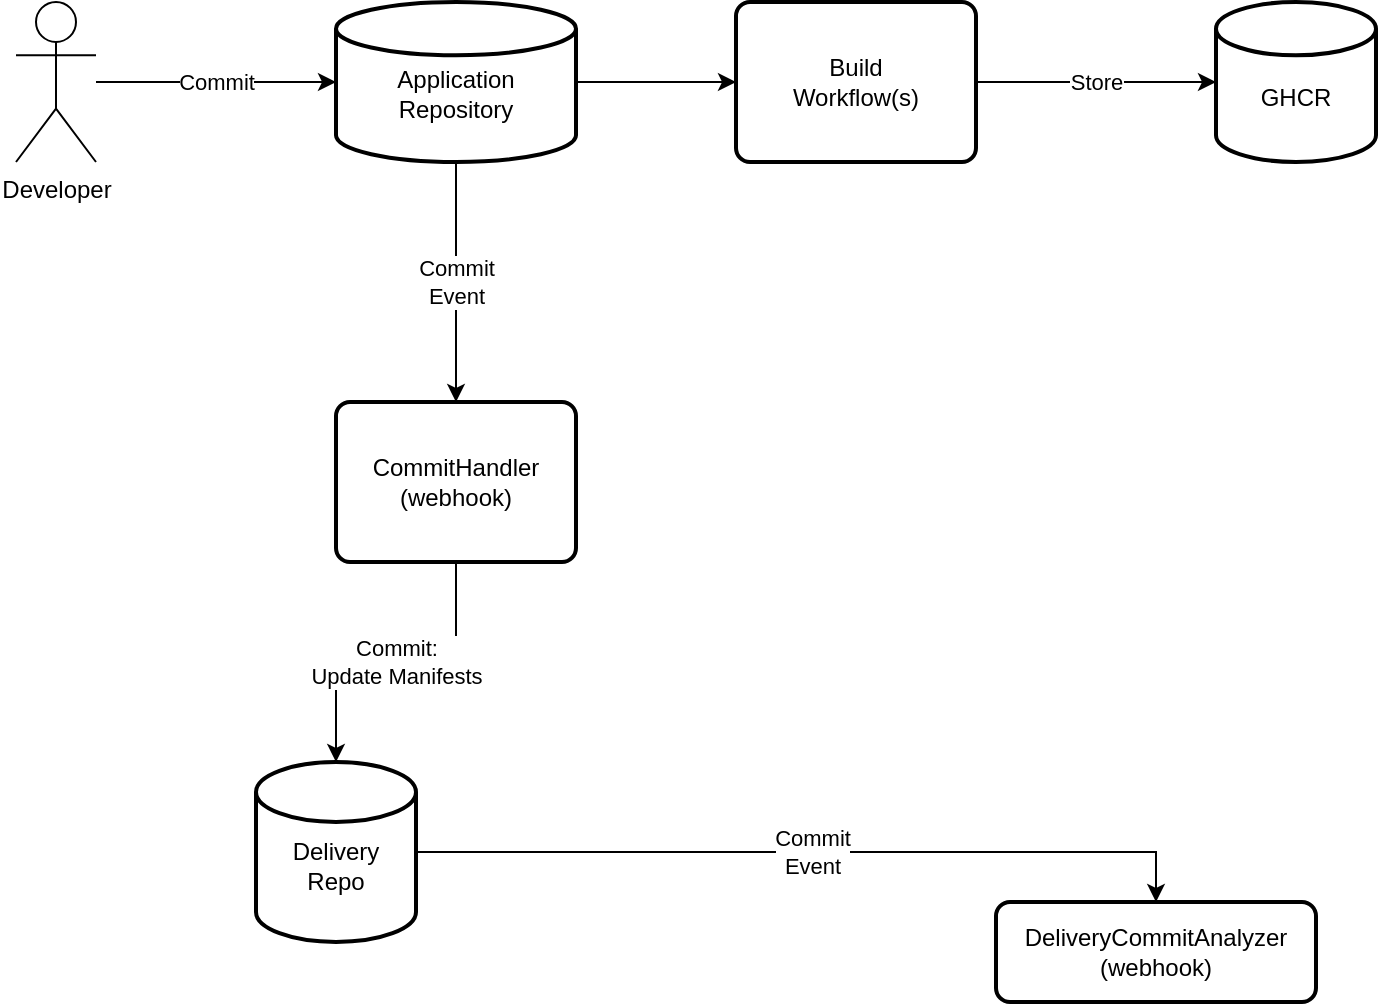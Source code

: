 <mxfile version="22.0.5" type="github">
  <diagram name="Page-1" id="2YBvvXClWsGukQMizWep">
    <mxGraphModel dx="1242" dy="821" grid="1" gridSize="10" guides="1" tooltips="1" connect="1" arrows="1" fold="1" page="1" pageScale="1" pageWidth="850" pageHeight="1100" math="0" shadow="0">
      <root>
        <mxCell id="0" />
        <mxCell id="1" parent="0" />
        <UserObject label="Build&lt;br&gt;Workflow(s)" tags="Workflow" id="FHP0eQv9WTITVZ7bon9y-3">
          <mxCell style="rounded=1;whiteSpace=wrap;html=1;absoluteArcSize=1;arcSize=14;strokeWidth=2;" parent="1" vertex="1">
            <mxGeometry x="400" y="40" width="120" height="80" as="geometry" />
          </mxCell>
        </UserObject>
        <mxCell id="FHP0eQv9WTITVZ7bon9y-4" value="CommitHandler&lt;br&gt;(webhook)" style="rounded=1;whiteSpace=wrap;html=1;absoluteArcSize=1;arcSize=14;strokeWidth=2;" parent="1" vertex="1">
          <mxGeometry x="200" y="240" width="120" height="80" as="geometry" />
        </mxCell>
        <mxCell id="FHP0eQv9WTITVZ7bon9y-23" value="Commit&lt;br&gt;Event" style="edgeStyle=orthogonalEdgeStyle;rounded=0;orthogonalLoop=1;jettySize=auto;html=1;entryX=0.5;entryY=0;entryDx=0;entryDy=0;" parent="1" source="FHP0eQv9WTITVZ7bon9y-6" target="FHP0eQv9WTITVZ7bon9y-4" edge="1">
          <mxGeometry relative="1" as="geometry" />
        </mxCell>
        <mxCell id="FHP0eQv9WTITVZ7bon9y-24" style="edgeStyle=orthogonalEdgeStyle;rounded=0;orthogonalLoop=1;jettySize=auto;html=1;entryX=0;entryY=0.5;entryDx=0;entryDy=0;" parent="1" source="FHP0eQv9WTITVZ7bon9y-6" target="FHP0eQv9WTITVZ7bon9y-3" edge="1">
          <mxGeometry relative="1" as="geometry" />
        </mxCell>
        <UserObject label="Application&lt;br&gt;Repository" tags="Repository" id="FHP0eQv9WTITVZ7bon9y-6">
          <mxCell style="strokeWidth=2;html=1;shape=mxgraph.flowchart.database;whiteSpace=wrap;spacingTop=12;" parent="1" vertex="1">
            <mxGeometry x="200" y="40" width="120" height="80" as="geometry" />
          </mxCell>
        </UserObject>
        <mxCell id="FHP0eQv9WTITVZ7bon9y-27" value="Commit&lt;br&gt;Event" style="edgeStyle=orthogonalEdgeStyle;rounded=0;orthogonalLoop=1;jettySize=auto;html=1;entryX=0.5;entryY=1;entryDx=0;entryDy=0;" parent="1" source="FHP0eQv9WTITVZ7bon9y-8" target="FHP0eQv9WTITVZ7bon9y-26" edge="1">
          <mxGeometry relative="1" as="geometry" />
        </mxCell>
        <mxCell id="FHP0eQv9WTITVZ7bon9y-8" value="&lt;br&gt;Delivery&lt;br&gt;Repo" style="strokeWidth=2;html=1;shape=mxgraph.flowchart.database;whiteSpace=wrap;" parent="1" vertex="1">
          <mxGeometry x="160" y="420" width="80" height="90" as="geometry" />
        </mxCell>
        <mxCell id="FHP0eQv9WTITVZ7bon9y-9" value="Developer" style="shape=umlActor;verticalLabelPosition=bottom;verticalAlign=top;html=1;outlineConnect=0;" parent="1" vertex="1">
          <mxGeometry x="40" y="40" width="40" height="80" as="geometry" />
        </mxCell>
        <UserObject label="&lt;br&gt;GHCR" tags="Registry" id="FHP0eQv9WTITVZ7bon9y-14">
          <mxCell style="strokeWidth=2;html=1;shape=mxgraph.flowchart.database;whiteSpace=wrap;" parent="1" vertex="1">
            <mxGeometry x="640" y="40" width="80" height="80" as="geometry" />
          </mxCell>
        </UserObject>
        <mxCell id="FHP0eQv9WTITVZ7bon9y-25" value="Commit:&lt;br&gt;Update Manifests" style="edgeStyle=orthogonalEdgeStyle;rounded=0;orthogonalLoop=1;jettySize=auto;html=1;entryX=0.5;entryY=0;entryDx=0;entryDy=0;entryPerimeter=0;" parent="1" source="FHP0eQv9WTITVZ7bon9y-4" target="FHP0eQv9WTITVZ7bon9y-8" edge="1">
          <mxGeometry relative="1" as="geometry" />
        </mxCell>
        <mxCell id="FHP0eQv9WTITVZ7bon9y-26" value="DeliveryCommitAnalyzer&lt;br&gt;(webhook)" style="rounded=1;whiteSpace=wrap;html=1;absoluteArcSize=1;arcSize=14;strokeWidth=2;direction=west;" parent="1" vertex="1">
          <mxGeometry x="530" y="490" width="160" height="50" as="geometry" />
        </mxCell>
        <mxCell id="ATKwstre9XeDdN67ooxD-1" value="Commit" style="edgeStyle=orthogonalEdgeStyle;rounded=0;orthogonalLoop=1;jettySize=auto;html=1;entryX=0;entryY=0.5;entryDx=0;entryDy=0;entryPerimeter=0;" edge="1" parent="1" source="FHP0eQv9WTITVZ7bon9y-9" target="FHP0eQv9WTITVZ7bon9y-6">
          <mxGeometry relative="1" as="geometry" />
        </mxCell>
        <mxCell id="ATKwstre9XeDdN67ooxD-2" value="Store" style="edgeStyle=orthogonalEdgeStyle;rounded=0;orthogonalLoop=1;jettySize=auto;html=1;entryX=0;entryY=0.5;entryDx=0;entryDy=0;entryPerimeter=0;" edge="1" parent="1" source="FHP0eQv9WTITVZ7bon9y-3" target="FHP0eQv9WTITVZ7bon9y-14">
          <mxGeometry relative="1" as="geometry" />
        </mxCell>
      </root>
    </mxGraphModel>
  </diagram>
</mxfile>
